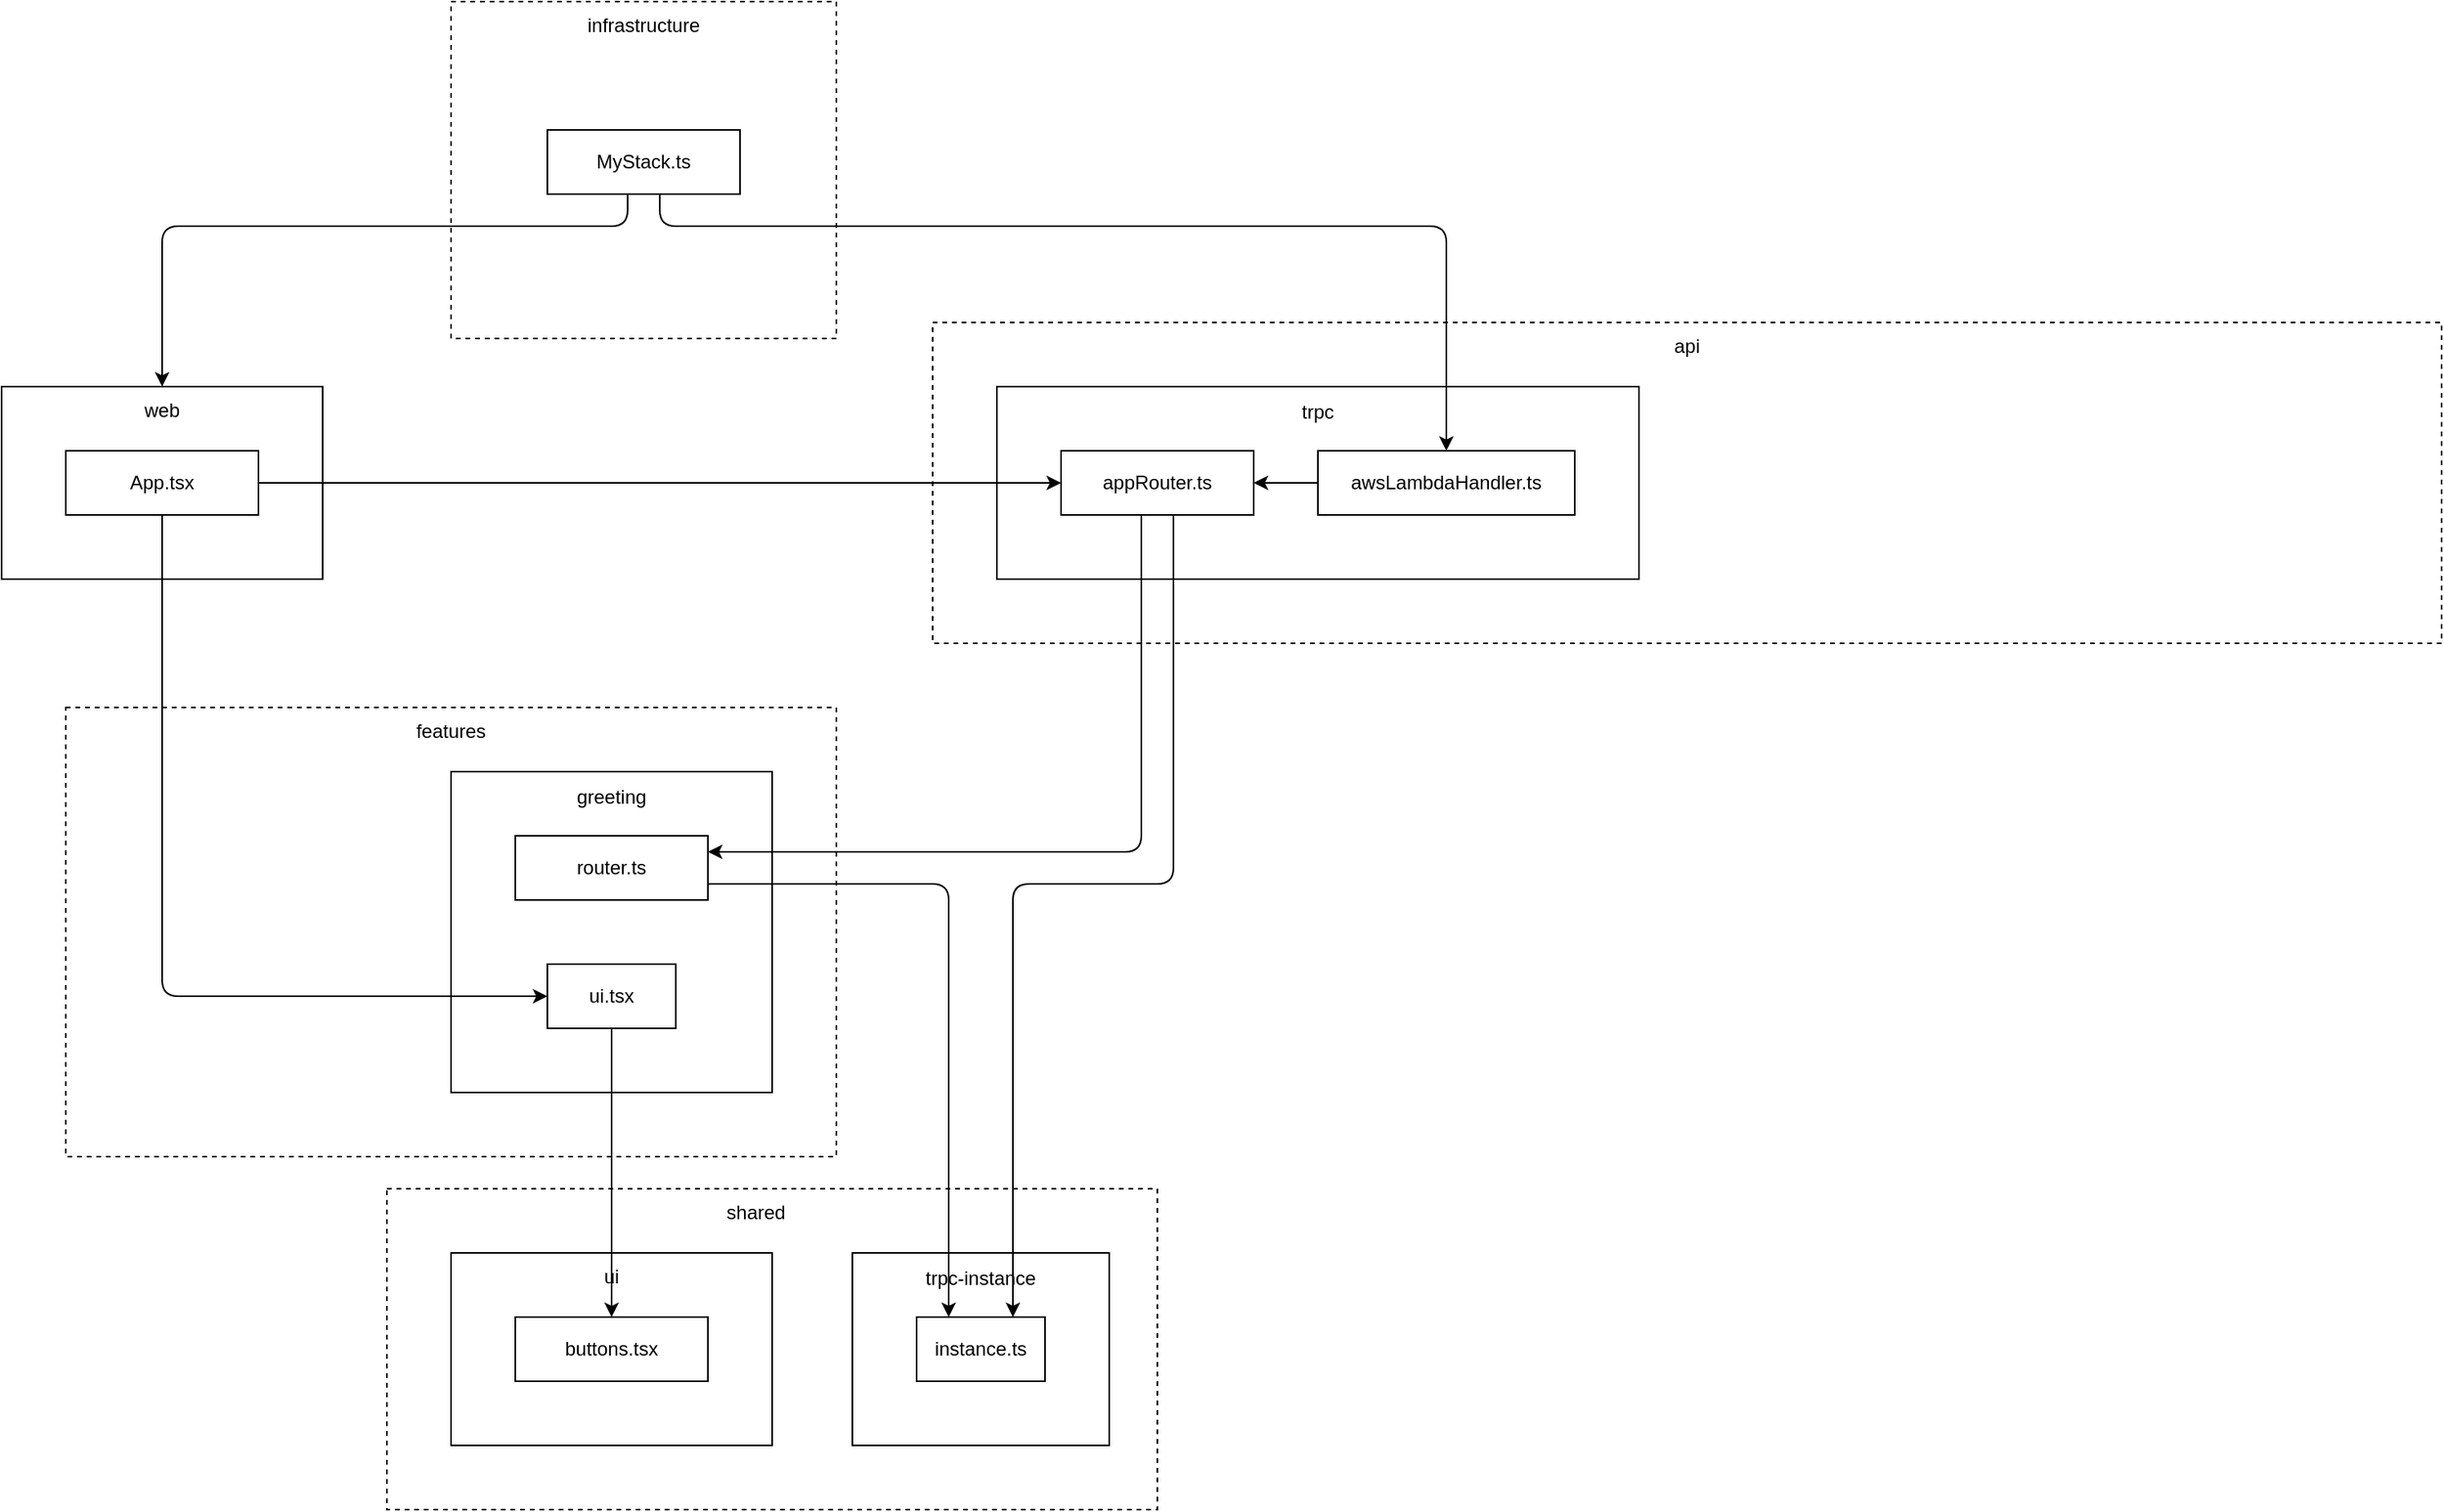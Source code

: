 <mxfile>
    <diagram name="Page-1" id="Qp7W10_xB9x8O0yGNZzA">
        <mxGraphModel dx="2735" dy="662" grid="1" gridSize="10" guides="1" tooltips="1" connect="1" arrows="1" fold="1" page="1" pageScale="1" pageWidth="827" pageHeight="1169" math="0" shadow="0">
            <root>
                <mxCell id="0"/>
                <mxCell id="1" parent="0"/>
                <mxCell id="42" value="" style="rounded=0;whiteSpace=wrap;html=1;fillColor=none;dashed=1;" parent="1" vertex="1">
                    <mxGeometry x="620" y="240" width="940" height="200" as="geometry"/>
                </mxCell>
                <mxCell id="Z_QKIm1T5DIxartJagjV-68" value="" style="rounded=0;whiteSpace=wrap;html=1;dashed=1;fillColor=none;" parent="1" vertex="1">
                    <mxGeometry x="80" y="480" width="480" height="280" as="geometry"/>
                </mxCell>
                <mxCell id="Z_QKIm1T5DIxartJagjV-4" value="" style="group;dashed=1;" parent="1" vertex="1" connectable="0">
                    <mxGeometry x="320" y="40" width="240" height="210" as="geometry"/>
                </mxCell>
                <mxCell id="Z_QKIm1T5DIxartJagjV-2" value="" style="rounded=0;whiteSpace=wrap;html=1;fillColor=none;dashed=1;" parent="Z_QKIm1T5DIxartJagjV-4" vertex="1">
                    <mxGeometry width="240" height="210" as="geometry"/>
                </mxCell>
                <mxCell id="Z_QKIm1T5DIxartJagjV-3" value="infrastructure" style="text;html=1;strokeColor=none;fillColor=none;align=center;verticalAlign=middle;whiteSpace=wrap;rounded=0;" parent="Z_QKIm1T5DIxartJagjV-4" vertex="1">
                    <mxGeometry x="60" width="120" height="30" as="geometry"/>
                </mxCell>
                <mxCell id="Z_QKIm1T5DIxartJagjV-1" value="MyStack.ts" style="rounded=0;whiteSpace=wrap;html=1;" parent="Z_QKIm1T5DIxartJagjV-4" vertex="1">
                    <mxGeometry x="60" y="80" width="120" height="40" as="geometry"/>
                </mxCell>
                <mxCell id="Z_QKIm1T5DIxartJagjV-42" value="" style="group" parent="1" vertex="1" connectable="0">
                    <mxGeometry x="320" y="520" width="200" height="200" as="geometry"/>
                </mxCell>
                <mxCell id="Z_QKIm1T5DIxartJagjV-31" value="" style="rounded=0;whiteSpace=wrap;html=1;fillColor=none;" parent="Z_QKIm1T5DIxartJagjV-42" vertex="1">
                    <mxGeometry width="200" height="200" as="geometry"/>
                </mxCell>
                <mxCell id="Z_QKIm1T5DIxartJagjV-34" value="ui.tsx" style="rounded=0;whiteSpace=wrap;html=1;" parent="Z_QKIm1T5DIxartJagjV-42" vertex="1">
                    <mxGeometry x="60" y="120" width="80" height="40" as="geometry"/>
                </mxCell>
                <mxCell id="Z_QKIm1T5DIxartJagjV-36" value="router.ts" style="rounded=0;whiteSpace=wrap;html=1;" parent="Z_QKIm1T5DIxartJagjV-42" vertex="1">
                    <mxGeometry x="40" y="40" width="120" height="40" as="geometry"/>
                </mxCell>
                <mxCell id="Z_QKIm1T5DIxartJagjV-37" value="greeting" style="text;html=1;strokeColor=none;fillColor=none;align=center;verticalAlign=middle;whiteSpace=wrap;rounded=0;" parent="Z_QKIm1T5DIxartJagjV-42" vertex="1">
                    <mxGeometry x="41.88" y="0.004" width="116.25" height="31.429" as="geometry"/>
                </mxCell>
                <mxCell id="Z_QKIm1T5DIxartJagjV-43" value="" style="group" parent="1" vertex="1" connectable="0">
                    <mxGeometry x="40" y="280" width="200" height="120" as="geometry"/>
                </mxCell>
                <mxCell id="Z_QKIm1T5DIxartJagjV-6" value="" style="rounded=0;whiteSpace=wrap;html=1;fillColor=none;container=0;" parent="Z_QKIm1T5DIxartJagjV-43" vertex="1">
                    <mxGeometry width="200" height="120" as="geometry"/>
                </mxCell>
                <mxCell id="Z_QKIm1T5DIxartJagjV-7" value="web" style="text;html=1;strokeColor=none;fillColor=none;align=center;verticalAlign=middle;whiteSpace=wrap;rounded=0;container=0;" parent="Z_QKIm1T5DIxartJagjV-43" vertex="1">
                    <mxGeometry x="40" width="120" height="30" as="geometry"/>
                </mxCell>
                <mxCell id="Z_QKIm1T5DIxartJagjV-8" value="App.tsx" style="rounded=0;whiteSpace=wrap;html=1;container=0;" parent="Z_QKIm1T5DIxartJagjV-43" vertex="1">
                    <mxGeometry x="40" y="40" width="120" height="40" as="geometry"/>
                </mxCell>
                <mxCell id="Z_QKIm1T5DIxartJagjV-44" style="edgeStyle=orthogonalEdgeStyle;orthogonalLoop=1;jettySize=auto;html=1;exitX=0.5;exitY=1;exitDx=0;exitDy=0;rounded=1;entryX=0;entryY=0.5;entryDx=0;entryDy=0;" parent="1" source="Z_QKIm1T5DIxartJagjV-8" target="Z_QKIm1T5DIxartJagjV-34" edge="1">
                    <mxGeometry relative="1" as="geometry">
                        <Array as="points">
                            <mxPoint x="140" y="660"/>
                        </Array>
                    </mxGeometry>
                </mxCell>
                <mxCell id="Z_QKIm1T5DIxartJagjV-45" style="edgeStyle=orthogonalEdgeStyle;orthogonalLoop=1;jettySize=auto;html=1;rounded=1;entryX=1;entryY=0.25;entryDx=0;entryDy=0;" parent="1" source="29" target="Z_QKIm1T5DIxartJagjV-36" edge="1">
                    <mxGeometry relative="1" as="geometry">
                        <Array as="points">
                            <mxPoint x="750" y="570"/>
                        </Array>
                        <mxPoint x="480" y="570" as="targetPoint"/>
                        <mxPoint x="730" y="360" as="sourcePoint"/>
                    </mxGeometry>
                </mxCell>
                <mxCell id="Z_QKIm1T5DIxartJagjV-61" style="edgeStyle=orthogonalEdgeStyle;orthogonalLoop=1;jettySize=auto;html=1;rounded=1;" parent="1" source="Z_QKIm1T5DIxartJagjV-34" target="Z_QKIm1T5DIxartJagjV-59" edge="1">
                    <mxGeometry relative="1" as="geometry">
                        <Array as="points">
                            <mxPoint x="420" y="740"/>
                        </Array>
                    </mxGeometry>
                </mxCell>
                <mxCell id="Z_QKIm1T5DIxartJagjV-62" style="edgeStyle=orthogonalEdgeStyle;rounded=1;orthogonalLoop=1;jettySize=auto;html=1;" parent="1" source="Z_QKIm1T5DIxartJagjV-1" target="6" edge="1">
                    <mxGeometry relative="1" as="geometry">
                        <mxPoint x="1360" y="190" as="targetPoint"/>
                        <Array as="points">
                            <mxPoint x="450" y="180"/>
                            <mxPoint x="940" y="180"/>
                        </Array>
                    </mxGeometry>
                </mxCell>
                <mxCell id="Z_QKIm1T5DIxartJagjV-64" style="edgeStyle=orthogonalEdgeStyle;orthogonalLoop=1;jettySize=auto;html=1;rounded=1;" parent="1" source="Z_QKIm1T5DIxartJagjV-1" target="Z_QKIm1T5DIxartJagjV-6" edge="1">
                    <mxGeometry relative="1" as="geometry">
                        <Array as="points">
                            <mxPoint x="430" y="180"/>
                            <mxPoint x="140" y="180"/>
                        </Array>
                    </mxGeometry>
                </mxCell>
                <mxCell id="Z_QKIm1T5DIxartJagjV-69" value="features" style="text;html=1;strokeColor=none;fillColor=none;align=center;verticalAlign=middle;whiteSpace=wrap;rounded=0;" parent="1" vertex="1">
                    <mxGeometry x="290" y="480" width="60" height="30" as="geometry"/>
                </mxCell>
                <mxCell id="Io0_HdBwrpwHDb_zhjEs-1" style="edgeStyle=orthogonalEdgeStyle;orthogonalLoop=1;jettySize=auto;html=1;exitX=1;exitY=0.75;exitDx=0;exitDy=0;rounded=1;entryX=0.25;entryY=0;entryDx=0;entryDy=0;" parent="1" source="Z_QKIm1T5DIxartJagjV-36" target="Z_QKIm1T5DIxartJagjV-18" edge="1">
                    <mxGeometry relative="1" as="geometry">
                        <Array as="points">
                            <mxPoint x="630" y="590"/>
                        </Array>
                    </mxGeometry>
                </mxCell>
                <mxCell id="Io0_HdBwrpwHDb_zhjEs-20" style="edgeStyle=orthogonalEdgeStyle;rounded=1;orthogonalLoop=1;jettySize=auto;html=1;entryX=0;entryY=0.5;entryDx=0;entryDy=0;" parent="1" source="Z_QKIm1T5DIxartJagjV-8" target="29" edge="1">
                    <mxGeometry relative="1" as="geometry">
                        <Array as="points">
                            <mxPoint x="270" y="340"/>
                            <mxPoint x="270" y="340"/>
                        </Array>
                        <mxPoint x="720" y="330" as="targetPoint"/>
                    </mxGeometry>
                </mxCell>
                <mxCell id="Z_QKIm1T5DIxartJagjV-25" style="edgeStyle=orthogonalEdgeStyle;rounded=1;orthogonalLoop=1;jettySize=auto;html=1;entryX=0.75;entryY=0;entryDx=0;entryDy=0;" parent="1" source="29" target="Z_QKIm1T5DIxartJagjV-18" edge="1">
                    <mxGeometry relative="1" as="geometry">
                        <mxPoint x="840" y="460" as="sourcePoint"/>
                        <Array as="points">
                            <mxPoint x="770" y="590"/>
                            <mxPoint x="670" y="590"/>
                        </Array>
                    </mxGeometry>
                </mxCell>
                <mxCell id="45" value="api" style="text;html=1;strokeColor=none;fillColor=none;align=center;verticalAlign=middle;whiteSpace=wrap;rounded=0;container=0;" parent="1" vertex="1">
                    <mxGeometry x="1030" y="240" width="120" height="30" as="geometry"/>
                </mxCell>
                <mxCell id="46" value="" style="group" parent="1" vertex="1" connectable="0">
                    <mxGeometry x="320" y="780" width="440" height="200" as="geometry"/>
                </mxCell>
                <mxCell id="Z_QKIm1T5DIxartJagjV-71" value="shared" style="text;html=1;strokeColor=none;fillColor=none;align=center;verticalAlign=middle;whiteSpace=wrap;rounded=0;" parent="46" vertex="1">
                    <mxGeometry x="160" width="60" height="30" as="geometry"/>
                </mxCell>
                <mxCell id="Z_QKIm1T5DIxartJagjV-72" value="" style="group" parent="46" vertex="1" connectable="0">
                    <mxGeometry y="40" width="440" height="160" as="geometry"/>
                </mxCell>
                <mxCell id="Z_QKIm1T5DIxartJagjV-57" value="" style="rounded=0;whiteSpace=wrap;html=1;fillColor=none;container=0;fontStyle=0" parent="Z_QKIm1T5DIxartJagjV-72" vertex="1">
                    <mxGeometry width="200" height="120" as="geometry"/>
                </mxCell>
                <mxCell id="Z_QKIm1T5DIxartJagjV-58" value="ui" style="text;html=1;strokeColor=none;fillColor=none;align=center;verticalAlign=middle;whiteSpace=wrap;rounded=0;container=0;fontStyle=0" parent="Z_QKIm1T5DIxartJagjV-72" vertex="1">
                    <mxGeometry x="40" width="120" height="30" as="geometry"/>
                </mxCell>
                <mxCell id="Z_QKIm1T5DIxartJagjV-59" value="buttons.tsx" style="rounded=0;whiteSpace=wrap;html=1;container=0;fontStyle=0" parent="Z_QKIm1T5DIxartJagjV-72" vertex="1">
                    <mxGeometry x="40" y="40" width="120" height="40" as="geometry"/>
                </mxCell>
                <mxCell id="Z_QKIm1T5DIxartJagjV-70" value="" style="rounded=0;whiteSpace=wrap;html=1;dashed=1;fillColor=none;" parent="Z_QKIm1T5DIxartJagjV-72" vertex="1">
                    <mxGeometry x="-40" y="-40" width="480" height="200" as="geometry"/>
                </mxCell>
                <mxCell id="52" value="" style="group" parent="Z_QKIm1T5DIxartJagjV-72" vertex="1" connectable="0">
                    <mxGeometry x="250" width="160" height="120" as="geometry"/>
                </mxCell>
                <mxCell id="Io0_HdBwrpwHDb_zhjEs-17" value="" style="rounded=0;whiteSpace=wrap;html=1;fillColor=none;" parent="52" vertex="1">
                    <mxGeometry width="160" height="120" as="geometry"/>
                </mxCell>
                <mxCell id="Z_QKIm1T5DIxartJagjV-18" value="instance.ts" style="rounded=0;whiteSpace=wrap;html=1;" parent="52" vertex="1">
                    <mxGeometry x="40" y="40" width="80" height="40" as="geometry"/>
                </mxCell>
                <mxCell id="37" value="trpc-instance" style="text;html=1;strokeColor=none;fillColor=none;align=center;verticalAlign=middle;whiteSpace=wrap;rounded=0;" parent="52" vertex="1">
                    <mxGeometry x="21.87" y="0.004" width="116.25" height="31.429" as="geometry"/>
                </mxCell>
                <mxCell id="48" value="" style="group" parent="1" vertex="1" connectable="0">
                    <mxGeometry x="660" y="280" width="400" height="120" as="geometry"/>
                </mxCell>
                <mxCell id="26" value="" style="rounded=0;whiteSpace=wrap;html=1;fillColor=none;" parent="48" vertex="1">
                    <mxGeometry width="400" height="120" as="geometry"/>
                </mxCell>
                <mxCell id="29" value="appRouter.ts" style="rounded=0;whiteSpace=wrap;html=1;" parent="48" vertex="1">
                    <mxGeometry x="40" y="40" width="120" height="40" as="geometry"/>
                </mxCell>
                <mxCell id="30" value="trpc" style="text;html=1;strokeColor=none;fillColor=none;align=center;verticalAlign=middle;whiteSpace=wrap;rounded=0;" parent="48" vertex="1">
                    <mxGeometry x="141.87" y="0.004" width="116.25" height="31.429" as="geometry"/>
                </mxCell>
                <mxCell id="6" value="awsLambdaHandler.ts" style="rounded=0;whiteSpace=wrap;html=1;" parent="48" vertex="1">
                    <mxGeometry x="200" y="40" width="160" height="40" as="geometry"/>
                </mxCell>
                <mxCell id="35" style="edgeStyle=none;html=1;" parent="48" source="6" target="29" edge="1">
                    <mxGeometry relative="1" as="geometry"/>
                </mxCell>
            </root>
        </mxGraphModel>
    </diagram>
</mxfile>